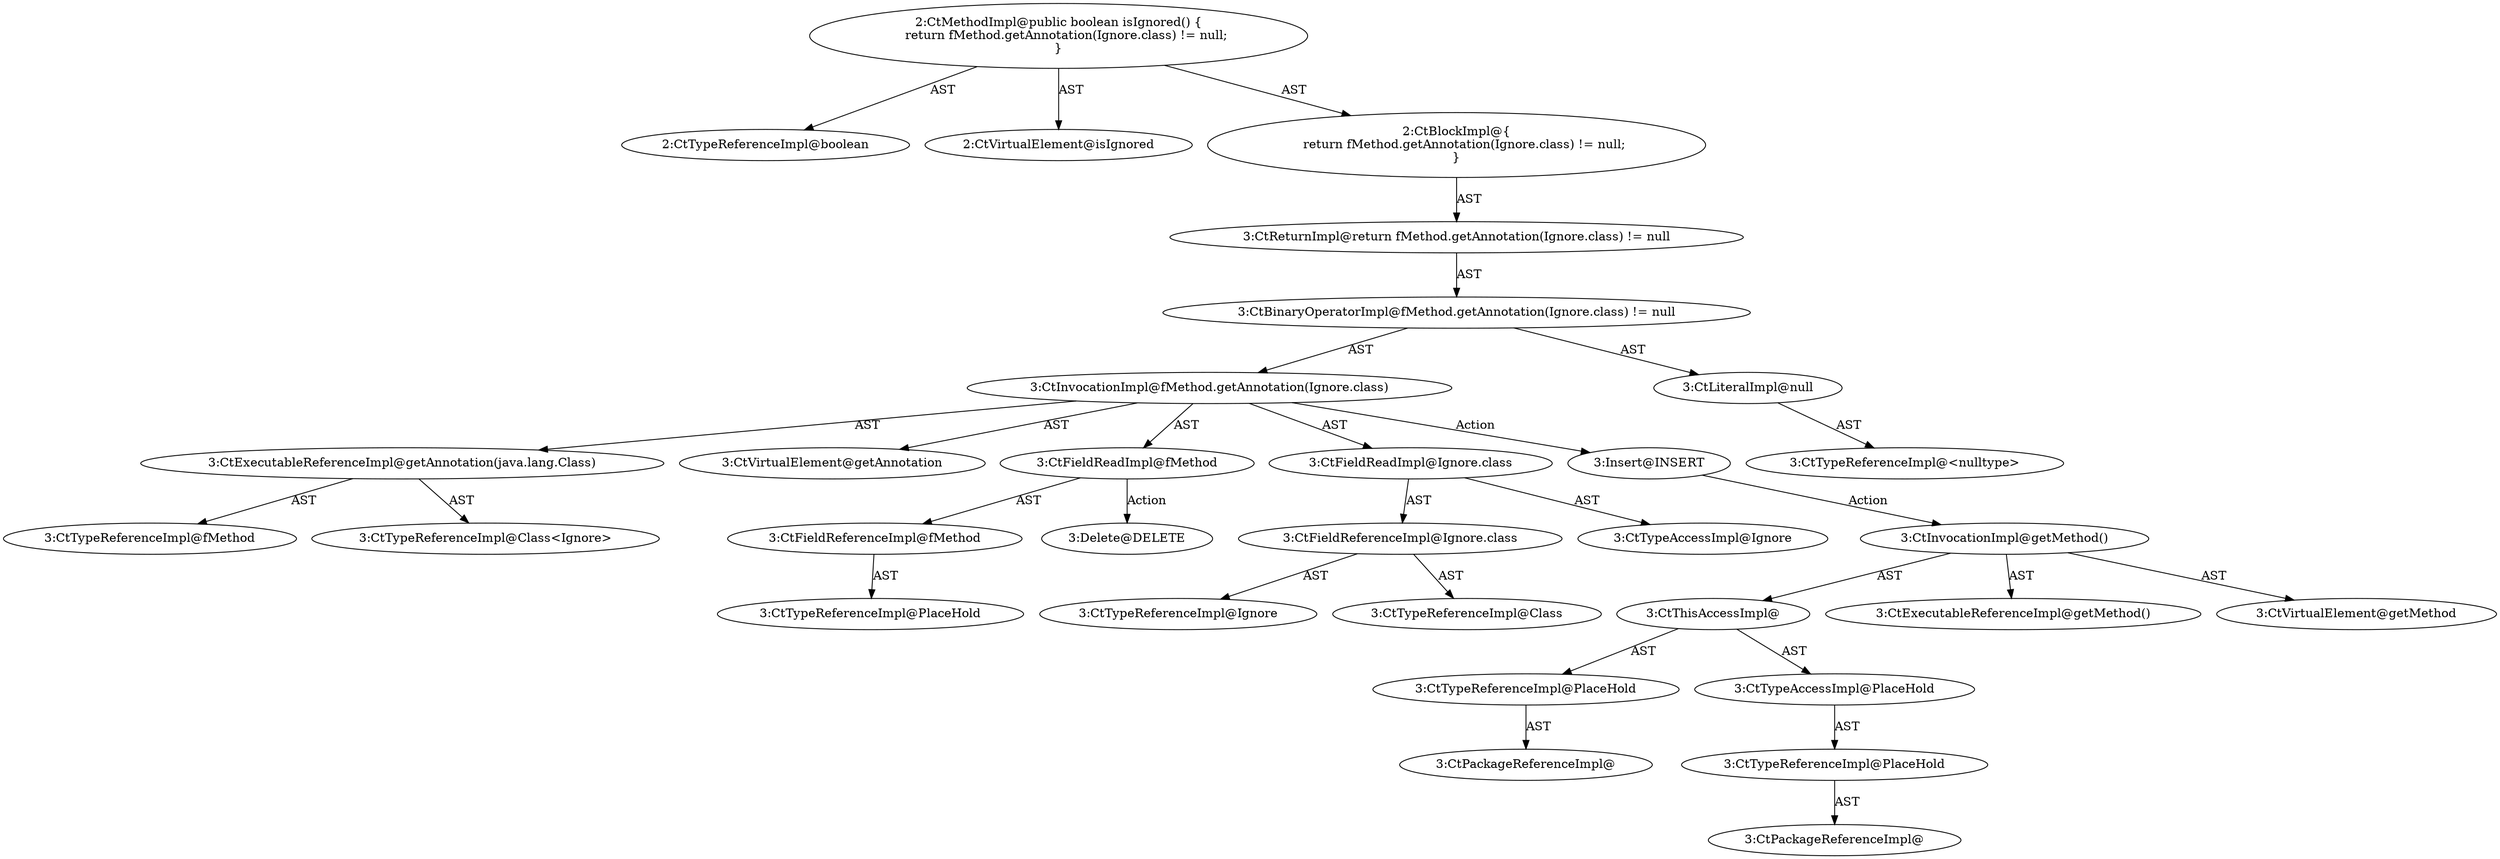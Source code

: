 digraph "isIgnored#?" {
0 [label="2:CtTypeReferenceImpl@boolean" shape=ellipse]
1 [label="2:CtVirtualElement@isIgnored" shape=ellipse]
2 [label="3:CtExecutableReferenceImpl@getAnnotation(java.lang.Class)" shape=ellipse]
3 [label="3:CtTypeReferenceImpl@fMethod" shape=ellipse]
4 [label="3:CtTypeReferenceImpl@Class<Ignore>" shape=ellipse]
5 [label="3:CtVirtualElement@getAnnotation" shape=ellipse]
6 [label="3:CtFieldReferenceImpl@fMethod" shape=ellipse]
7 [label="3:CtTypeReferenceImpl@PlaceHold" shape=ellipse]
8 [label="3:CtFieldReadImpl@fMethod" shape=ellipse]
9 [label="3:CtFieldReferenceImpl@Ignore.class" shape=ellipse]
10 [label="3:CtTypeReferenceImpl@Ignore" shape=ellipse]
11 [label="3:CtTypeReferenceImpl@Class" shape=ellipse]
12 [label="3:CtFieldReadImpl@Ignore.class" shape=ellipse]
13 [label="3:CtTypeAccessImpl@Ignore" shape=ellipse]
14 [label="3:CtInvocationImpl@fMethod.getAnnotation(Ignore.class)" shape=ellipse]
15 [label="3:CtLiteralImpl@null" shape=ellipse]
16 [label="3:CtTypeReferenceImpl@<nulltype>" shape=ellipse]
17 [label="3:CtBinaryOperatorImpl@fMethod.getAnnotation(Ignore.class) != null" shape=ellipse]
18 [label="3:CtReturnImpl@return fMethod.getAnnotation(Ignore.class) != null" shape=ellipse]
19 [label="2:CtBlockImpl@\{
    return fMethod.getAnnotation(Ignore.class) != null;
\}" shape=ellipse]
20 [label="2:CtMethodImpl@public boolean isIgnored() \{
    return fMethod.getAnnotation(Ignore.class) != null;
\}" shape=ellipse]
21 [label="3:Delete@DELETE" shape=ellipse]
22 [label="3:Insert@INSERT" shape=ellipse]
23 [label="3:CtPackageReferenceImpl@" shape=ellipse]
24 [label="3:CtTypeReferenceImpl@PlaceHold" shape=ellipse]
25 [label="3:CtPackageReferenceImpl@" shape=ellipse]
26 [label="3:CtTypeReferenceImpl@PlaceHold" shape=ellipse]
27 [label="3:CtTypeAccessImpl@PlaceHold" shape=ellipse]
28 [label="3:CtThisAccessImpl@" shape=ellipse]
29 [label="3:CtExecutableReferenceImpl@getMethod()" shape=ellipse]
30 [label="3:CtInvocationImpl@getMethod()" shape=ellipse]
31 [label="3:CtVirtualElement@getMethod" shape=ellipse]
2 -> 3 [label="AST"];
2 -> 4 [label="AST"];
6 -> 7 [label="AST"];
8 -> 6 [label="AST"];
8 -> 21 [label="Action"];
9 -> 10 [label="AST"];
9 -> 11 [label="AST"];
12 -> 13 [label="AST"];
12 -> 9 [label="AST"];
14 -> 5 [label="AST"];
14 -> 8 [label="AST"];
14 -> 2 [label="AST"];
14 -> 12 [label="AST"];
14 -> 22 [label="Action"];
15 -> 16 [label="AST"];
17 -> 14 [label="AST"];
17 -> 15 [label="AST"];
18 -> 17 [label="AST"];
19 -> 18 [label="AST"];
20 -> 1 [label="AST"];
20 -> 0 [label="AST"];
20 -> 19 [label="AST"];
22 -> 30 [label="Action"];
24 -> 23 [label="AST"];
26 -> 25 [label="AST"];
27 -> 26 [label="AST"];
28 -> 24 [label="AST"];
28 -> 27 [label="AST"];
30 -> 31 [label="AST"];
30 -> 28 [label="AST"];
30 -> 29 [label="AST"];
}